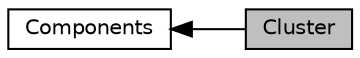 digraph "Cluster"
{
  edge [fontname="Helvetica",fontsize="10",labelfontname="Helvetica",labelfontsize="10"];
  node [fontname="Helvetica",fontsize="10",shape=record];
  rankdir=LR;
  Node0 [label="Cluster",height=0.2,width=0.4,color="black", fillcolor="grey75", style="filled", fontcolor="black"];
  Node1 [label="Components",height=0.2,width=0.4,color="black", fillcolor="white", style="filled",URL="$group__compnt.html"];
  Node1->Node0 [shape=plaintext, dir="back", style="solid"];
}
